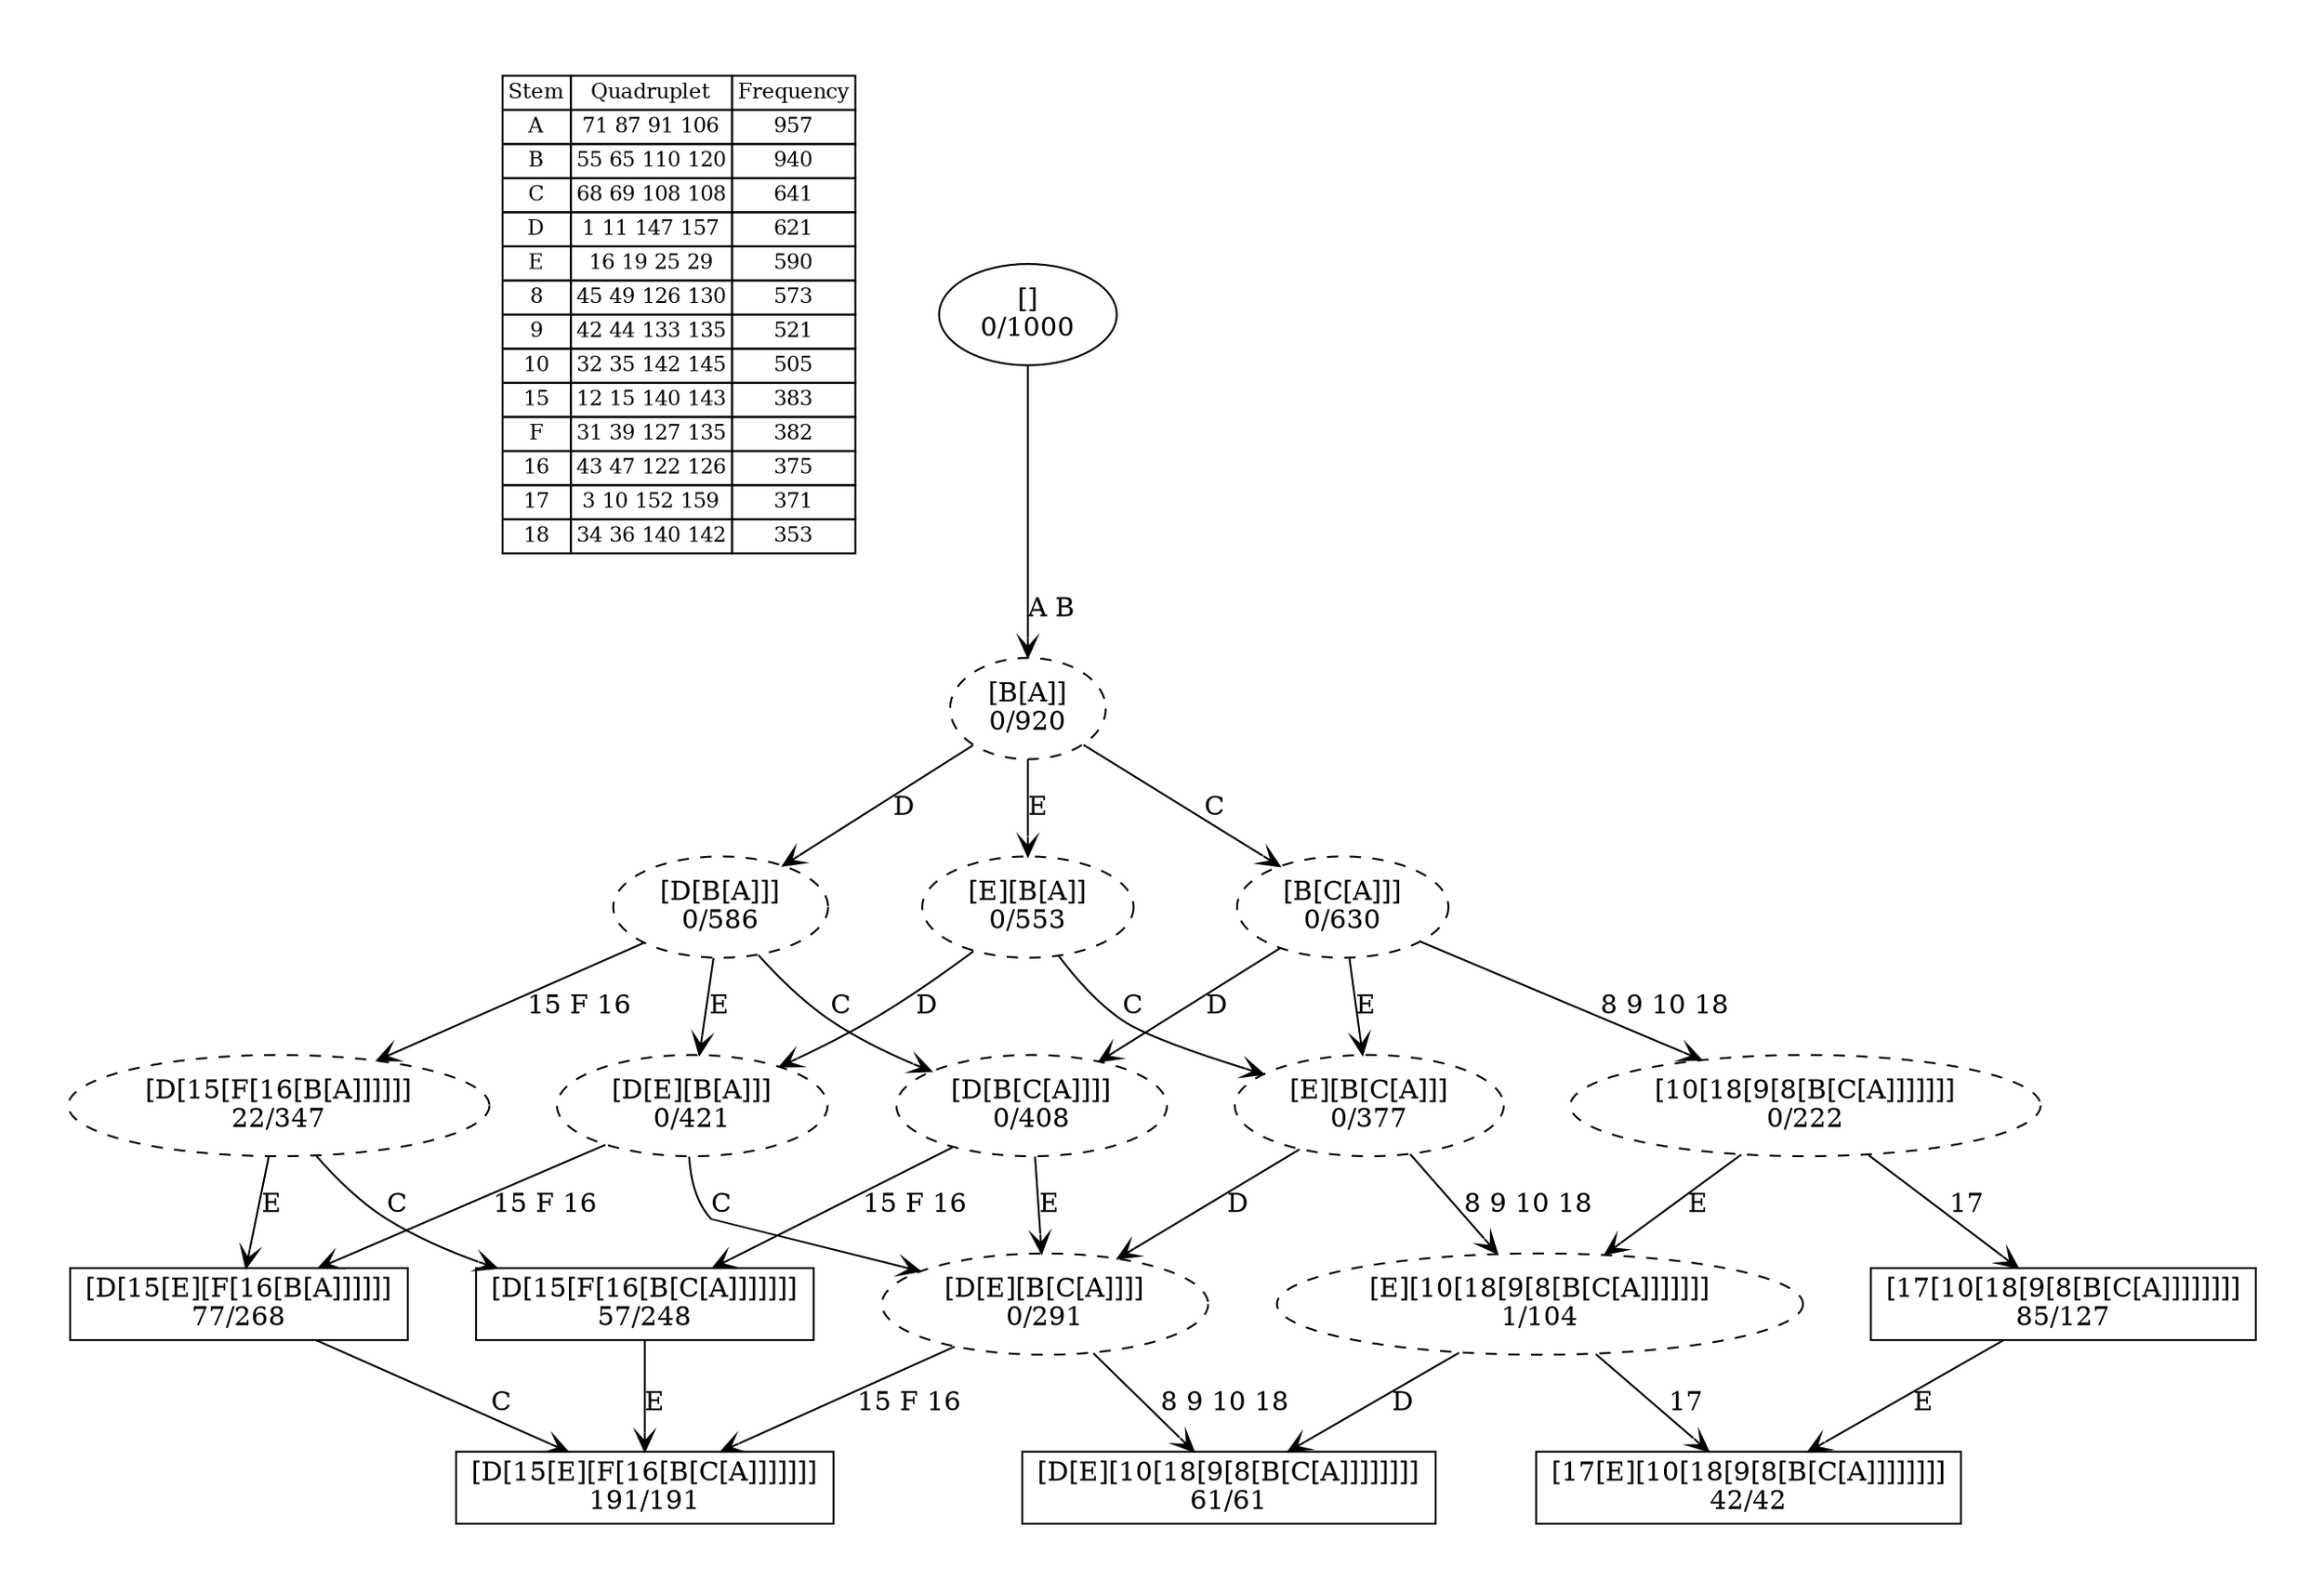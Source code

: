 digraph G {
	pad = 0.5;
	nodesep = 0.5;
"legend" [label = < <table border="0" cellborder="1" cellspacing="0"><tr><td>Stem</td><td>Quadruplet</td><td>Frequency</td></tr>
<tr><td>A</td><td>71 87 91 106</td><td>957</td></tr>
<tr><td>B</td><td>55 65 110 120</td><td>940</td></tr>
<tr><td>C</td><td>68 69 108 108</td><td>641</td></tr>
<tr><td>D</td><td>1 11 147 157</td><td>621</td></tr>
<tr><td>E</td><td>16 19 25 29</td><td>590</td></tr>
<tr><td>8</td><td>45 49 126 130</td><td>573</td></tr>
<tr><td>9</td><td>42 44 133 135</td><td>521</td></tr>
<tr><td>10</td><td>32 35 142 145</td><td>505</td></tr>
<tr><td>15</td><td>12 15 140 143</td><td>383</td></tr>
<tr><td>F</td><td>31 39 127 135</td><td>382</td></tr>
<tr><td>16</td><td>43 47 122 126</td><td>375</td></tr>
<tr><td>17</td><td>3 10 152 159</td><td>371</td></tr>
<tr><td>18</td><td>34 36 140 142</td><td>353</td></tr>
</table>>, shape = plaintext, fontsize=11];
"A B C D E 15 F 16 " [shape = box];
"A B C 8 9 10 17 18 " [shape = box];
"A B D E 15 F 16 " [shape = box];
"A B C D E 8 9 10 18 " [shape = box];
"A B C D 15 F 16 " [shape = box];
"A B C E 8 9 10 17 18 " [shape = box];
"A B C " [style = dashed];
"A B C D E " [style = dashed];
"A B C E " [style = dashed];
"A B " [style = dashed];
"A B C 8 9 10 18 " [style = dashed];
"A B D E " [style = dashed];
"A B D 15 F 16 " [style = dashed];
"A B E " [style = dashed];
"A B C D " [style = dashed];
"A B C E 8 9 10 18 " [style = dashed];
"A B D " [style = dashed];
"A B C D E 15 F 16 " [label = "[D[15[E][F[16[B[C[A]]]]]]]\n191/191"];
"A B C 8 9 10 17 18 " [label = "[17[10[18[9[8[B[C[A]]]]]]]]\n85/127"];
"A B D E 15 F 16 " [label = "[D[15[E][F[16[B[A]]]]]]\n77/268"];
"A B C D E 8 9 10 18 " [label = "[D[E][10[18[9[8[B[C[A]]]]]]]]\n61/61"];
"A B C D 15 F 16 " [label = "[D[15[F[16[B[C[A]]]]]]]\n57/248"];
"A B C E 8 9 10 17 18 " [label = "[17[E][10[18[9[8[B[C[A]]]]]]]]\n42/42"];
"A B C " [label = "[B[C[A]]]\n0/630"];
"A B C D E " [label = "[D[E][B[C[A]]]]\n0/291"];
"A B C E " [label = "[E][B[C[A]]]\n0/377"];
"A B " [label = "[B[A]]\n0/920"];
"A B C 8 9 10 18 " [label = "[10[18[9[8[B[C[A]]]]]]]\n0/222"];
"A B D E " [label = "[D[E][B[A]]]\n0/421"];
"A B D 15 F 16 " [label = "[D[15[F[16[B[A]]]]]]\n22/347"];
"A B E " [label = "[E][B[A]]\n0/553"];
"A B C D " [label = "[D[B[C[A]]]]\n0/408"];
"A B C E 8 9 10 18 " [label = "[E][10[18[9[8[B[C[A]]]]]]]\n1/104"];
"A B D " [label = "[D[B[A]]]\n0/586"];
"" [label = "[]\n0/1000"];
"A B C 8 9 10 17 18 " -> "A B C E 8 9 10 17 18 " [label = "E ", arrowhead = vee];
"A B D E 15 F 16 " -> "A B C D E 15 F 16 " [label = "C ", arrowhead = vee];
"A B C D 15 F 16 " -> "A B C D E 15 F 16 " [label = "E ", arrowhead = vee];
"A B C " -> "A B C E " [label = "E ", arrowhead = vee];
"A B C " -> "A B C 8 9 10 18 " [label = "8 9 10 18 ", arrowhead = vee];
"A B C " -> "A B C D " [label = "D ", arrowhead = vee];
"A B C D E " -> "A B C D E 15 F 16 " [label = "15 F 16 ", arrowhead = vee];
"A B C D E " -> "A B C D E 8 9 10 18 " [label = "8 9 10 18 ", arrowhead = vee];
"A B C E " -> "A B C D E " [label = "D ", arrowhead = vee];
"A B C E " -> "A B C E 8 9 10 18 " [label = "8 9 10 18 ", arrowhead = vee];
"A B " -> "A B C " [label = "C ", arrowhead = vee];
"A B " -> "A B E " [label = "E ", arrowhead = vee];
"A B " -> "A B D " [label = "D ", arrowhead = vee];
"A B C 8 9 10 18 " -> "A B C 8 9 10 17 18 " [label = "17 ", arrowhead = vee];
"A B C 8 9 10 18 " -> "A B C E 8 9 10 18 " [label = "E ", arrowhead = vee];
"A B D E " -> "A B D E 15 F 16 " [label = "15 F 16 ", arrowhead = vee];
"A B D E " -> "A B C D E " [label = "C ", arrowhead = vee];
"A B D 15 F 16 " -> "A B D E 15 F 16 " [label = "E ", arrowhead = vee];
"A B D 15 F 16 " -> "A B C D 15 F 16 " [label = "C ", arrowhead = vee];
"A B E " -> "A B C E " [label = "C ", arrowhead = vee];
"A B E " -> "A B D E " [label = "D ", arrowhead = vee];
"A B C D " -> "A B C D 15 F 16 " [label = "15 F 16 ", arrowhead = vee];
"A B C D " -> "A B C D E " [label = "E ", arrowhead = vee];
"A B C E 8 9 10 18 " -> "A B C D E 8 9 10 18 " [label = "D ", arrowhead = vee];
"A B C E 8 9 10 18 " -> "A B C E 8 9 10 17 18 " [label = "17 ", arrowhead = vee];
"A B D " -> "A B D 15 F 16 " [label = "15 F 16 ", arrowhead = vee];
"A B D " -> "A B D E " [label = "E ", arrowhead = vee];
"A B D " -> "A B C D " [label = "C ", arrowhead = vee];
"" -> "A B " [label = "A B ", arrowhead = vee];
}